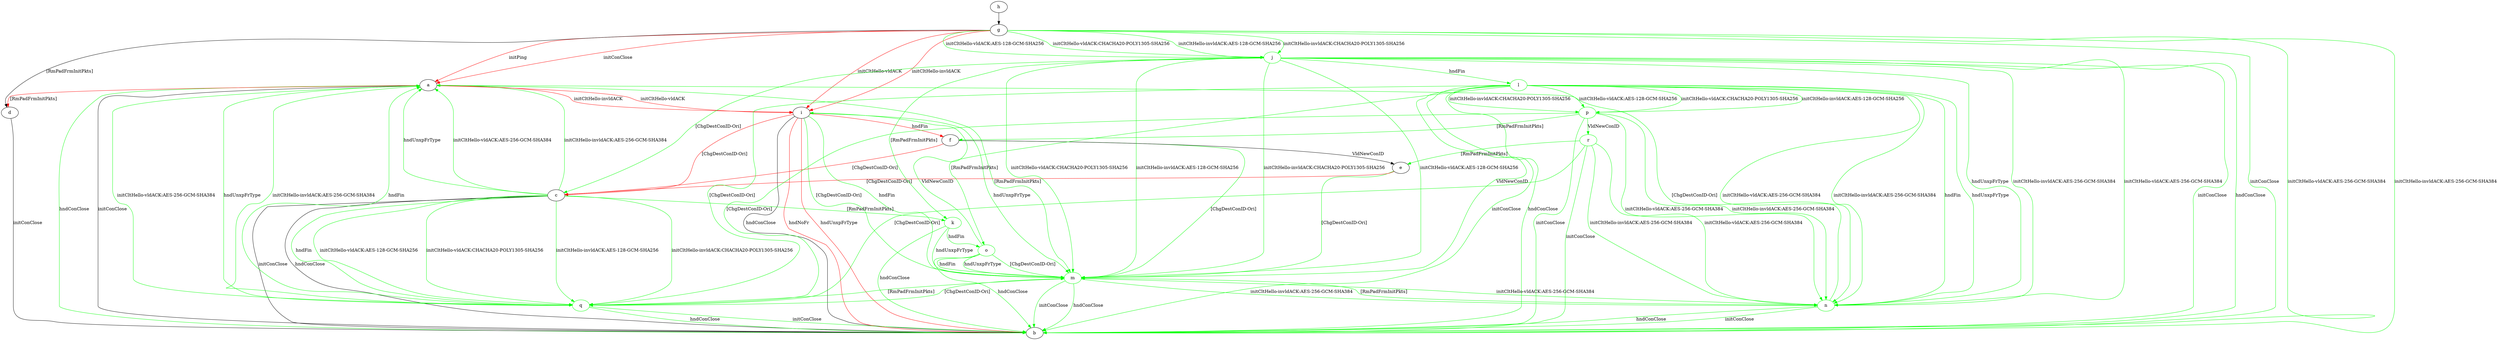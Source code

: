 digraph "" {
	a -> b	[key=0,
		label="initConClose "];
	a -> b	[key=1,
		color=green,
		label="hndConClose "];
	a -> d	[key=0,
		color=red,
		label="[RmPadFrmInitPkts] "];
	a -> i	[key=0,
		color=red,
		label="initCltHello-vldACK "];
	a -> i	[key=1,
		color=red,
		label="initCltHello-invldACK "];
	m	[color=green];
	a -> m	[key=0,
		color=green,
		label="[RmPadFrmInitPkts] "];
	c -> a	[key=0,
		color=green,
		label="initCltHello-vldACK:AES-256-GCM-SHA384 "];
	c -> a	[key=1,
		color=green,
		label="initCltHello-invldACK:AES-256-GCM-SHA384 "];
	c -> a	[key=2,
		color=green,
		label="hndUnxpFrType "];
	c -> b	[key=0,
		label="initConClose "];
	c -> b	[key=1,
		label="hndConClose "];
	k	[color=green];
	c -> k	[key=0,
		color=green,
		label="[RmPadFrmInitPkts] "];
	q	[color=green];
	c -> q	[key=0,
		color=green,
		label="initCltHello-vldACK:AES-128-GCM-SHA256 "];
	c -> q	[key=1,
		color=green,
		label="initCltHello-vldACK:CHACHA20-POLY1305-SHA256 "];
	c -> q	[key=2,
		color=green,
		label="initCltHello-invldACK:AES-128-GCM-SHA256 "];
	c -> q	[key=3,
		color=green,
		label="initCltHello-invldACK:CHACHA20-POLY1305-SHA256 "];
	c -> q	[key=4,
		color=green,
		label="hndFin "];
	d -> b	[key=0,
		label="initConClose "];
	e -> c	[key=0,
		color=red,
		label="[ChgDestConID-Ori] "];
	e -> m	[key=0,
		color=green,
		label="[ChgDestConID-Ori] "];
	f -> c	[key=0,
		color=red,
		label="[ChgDestConID-Ori] "];
	f -> e	[key=0,
		label="VldNewConID "];
	f -> m	[key=0,
		color=green,
		label="[ChgDestConID-Ori] "];
	g -> a	[key=0,
		color=red,
		label="initPing "];
	g -> a	[key=1,
		color=red,
		label="initConClose "];
	g -> b	[key=0,
		color=green,
		label="initConClose "];
	g -> b	[key=1,
		color=green,
		label="initCltHello-vldACK:AES-256-GCM-SHA384 "];
	g -> b	[key=2,
		color=green,
		label="initCltHello-invldACK:AES-256-GCM-SHA384 "];
	g -> d	[key=0,
		label="[RmPadFrmInitPkts] "];
	g -> i	[key=0,
		color=red,
		label="initCltHello-vldACK "];
	g -> i	[key=1,
		color=red,
		label="initCltHello-invldACK "];
	j	[color=green];
	g -> j	[key=0,
		color=green,
		label="initCltHello-vldACK:AES-128-GCM-SHA256 "];
	g -> j	[key=1,
		color=green,
		label="initCltHello-vldACK:CHACHA20-POLY1305-SHA256 "];
	g -> j	[key=2,
		color=green,
		label="initCltHello-invldACK:AES-128-GCM-SHA256 "];
	g -> j	[key=3,
		color=green,
		label="initCltHello-invldACK:CHACHA20-POLY1305-SHA256 "];
	h -> g	[key=0];
	i -> b	[key=0,
		label="hndConClose "];
	i -> b	[key=1,
		color=red,
		label="hndNoFr "];
	i -> b	[key=2,
		color=red,
		label="hndUnxpFrType "];
	i -> c	[key=0,
		color=red,
		label="[ChgDestConID-Ori] "];
	i -> f	[key=0,
		color=red,
		label="hndFin "];
	i -> m	[key=0,
		color=green,
		label="hndFin "];
	i -> m	[key=1,
		color=green,
		label="hndUnxpFrType "];
	i -> m	[key=2,
		color=green,
		label="[ChgDestConID-Ori] "];
	j -> b	[key=0,
		color=green,
		label="initConClose "];
	j -> b	[key=1,
		color=green,
		label="hndConClose "];
	j -> c	[key=0,
		color=green,
		label="[ChgDestConID-Ori] "];
	j -> k	[key=0,
		color=green,
		label="[RmPadFrmInitPkts] "];
	l	[color=green];
	j -> l	[key=0,
		color=green,
		label="hndFin "];
	j -> m	[key=0,
		color=green,
		label="initCltHello-vldACK:AES-128-GCM-SHA256 "];
	j -> m	[key=1,
		color=green,
		label="initCltHello-vldACK:CHACHA20-POLY1305-SHA256 "];
	j -> m	[key=2,
		color=green,
		label="initCltHello-invldACK:AES-128-GCM-SHA256 "];
	j -> m	[key=3,
		color=green,
		label="initCltHello-invldACK:CHACHA20-POLY1305-SHA256 "];
	n	[color=green];
	j -> n	[key=0,
		color=green,
		label="initCltHello-vldACK:AES-256-GCM-SHA384 "];
	j -> n	[key=1,
		color=green,
		label="initCltHello-invldACK:AES-256-GCM-SHA384 "];
	j -> n	[key=2,
		color=green,
		label="hndUnxpFrType "];
	k -> b	[key=0,
		color=green,
		label="hndConClose "];
	k -> m	[key=0,
		color=green,
		label="hndUnxpFrType "];
	o	[color=green];
	k -> o	[key=0,
		color=green,
		label="hndFin "];
	l -> b	[key=0,
		color=green,
		label="initConClose "];
	l -> b	[key=1,
		color=green,
		label="hndConClose "];
	l -> m	[key=0,
		color=green,
		label="VldNewConID "];
	l -> n	[key=0,
		color=green,
		label="initCltHello-vldACK:AES-256-GCM-SHA384 "];
	l -> n	[key=1,
		color=green,
		label="initCltHello-invldACK:AES-256-GCM-SHA384 "];
	l -> n	[key=2,
		color=green,
		label="hndFin "];
	l -> n	[key=3,
		color=green,
		label="hndUnxpFrType "];
	l -> o	[key=0,
		color=green,
		label="[RmPadFrmInitPkts] "];
	p	[color=green];
	l -> p	[key=0,
		color=green,
		label="initCltHello-vldACK:AES-128-GCM-SHA256 "];
	l -> p	[key=1,
		color=green,
		label="initCltHello-vldACK:CHACHA20-POLY1305-SHA256 "];
	l -> p	[key=2,
		color=green,
		label="initCltHello-invldACK:AES-128-GCM-SHA256 "];
	l -> p	[key=3,
		color=green,
		label="initCltHello-invldACK:CHACHA20-POLY1305-SHA256 "];
	l -> q	[key=0,
		color=green,
		label="[ChgDestConID-Ori] "];
	m -> b	[key=0,
		color=green,
		label="initConClose "];
	m -> b	[key=1,
		color=green,
		label="hndConClose "];
	m -> n	[key=0,
		color=green,
		label="initCltHello-vldACK:AES-256-GCM-SHA384 "];
	m -> n	[key=1,
		color=green,
		label="initCltHello-invldACK:AES-256-GCM-SHA384 "];
	m -> q	[key=0,
		color=green,
		label="[ChgDestConID-Ori] "];
	n -> a	[key=0,
		color=green,
		label="[ChgDestConID-Ori] "];
	n -> b	[key=0,
		color=green,
		label="initConClose "];
	n -> b	[key=1,
		color=green,
		label="hndConClose "];
	n -> m	[key=0,
		color=green,
		label="[RmPadFrmInitPkts] "];
	o -> b	[key=0,
		color=green,
		label="hndConClose "];
	o -> i	[key=0,
		color=green,
		label="VldNewConID "];
	o -> m	[key=0,
		color=green,
		label="hndFin "];
	o -> m	[key=1,
		color=green,
		label="hndUnxpFrType "];
	o -> m	[key=2,
		color=green,
		label="[ChgDestConID-Ori] "];
	p -> b	[key=0,
		color=green,
		label="initConClose "];
	p -> f	[key=0,
		color=green,
		label="[RmPadFrmInitPkts] "];
	p -> n	[key=0,
		color=green,
		label="initCltHello-vldACK:AES-256-GCM-SHA384 "];
	p -> n	[key=1,
		color=green,
		label="initCltHello-invldACK:AES-256-GCM-SHA384 "];
	p -> q	[key=0,
		color=green,
		label="[ChgDestConID-Ori] "];
	r	[color=green];
	p -> r	[key=0,
		color=green,
		label="VldNewConID "];
	q -> a	[key=0,
		color=green,
		label="initCltHello-vldACK:AES-256-GCM-SHA384 "];
	q -> a	[key=1,
		color=green,
		label="initCltHello-invldACK:AES-256-GCM-SHA384 "];
	q -> a	[key=2,
		color=green,
		label="hndFin "];
	q -> a	[key=3,
		color=green,
		label="hndUnxpFrType "];
	q -> b	[key=0,
		color=green,
		label="initConClose "];
	q -> b	[key=1,
		color=green,
		label="hndConClose "];
	q -> m	[key=0,
		color=green,
		label="[RmPadFrmInitPkts] "];
	r -> b	[key=0,
		color=green,
		label="initConClose "];
	r -> e	[key=0,
		color=green,
		label="[RmPadFrmInitPkts] "];
	r -> n	[key=0,
		color=green,
		label="initCltHello-vldACK:AES-256-GCM-SHA384 "];
	r -> n	[key=1,
		color=green,
		label="initCltHello-invldACK:AES-256-GCM-SHA384 "];
	r -> q	[key=0,
		color=green,
		label="[ChgDestConID-Ori] "];
}
